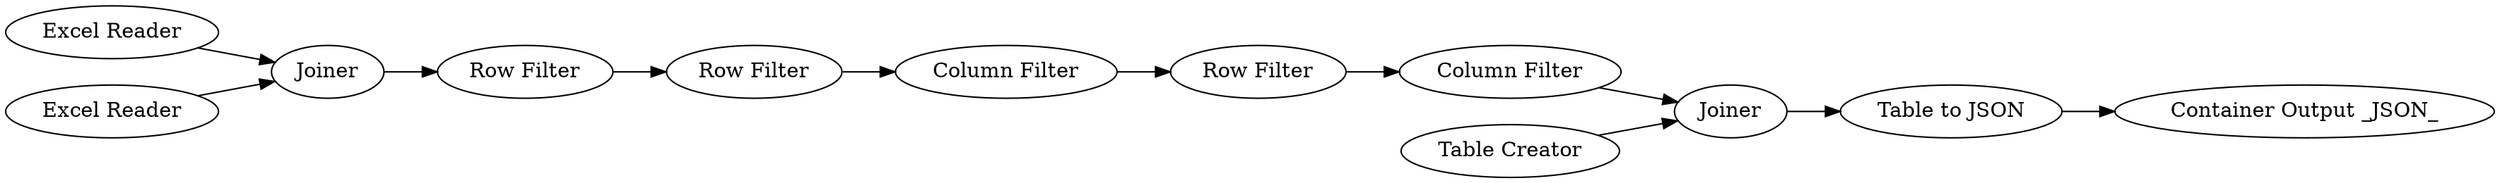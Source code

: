 digraph {
	12 -> 13
	7 -> 8
	4 -> 5
	3 -> 4
	5 -> 6
	11 -> 12
	2 -> 3
	6 -> 7
	10 -> 11
	1 -> 3
	8 -> 11
	5 [label="Row Filter"]
	13 [label="Container Output _JSON_"]
	1 [label="Excel Reader"]
	7 [label="Row Filter"]
	11 [label=Joiner]
	4 [label="Row Filter"]
	6 [label="Column Filter"]
	8 [label="Column Filter"]
	12 [label="Table to JSON"]
	3 [label=Joiner]
	2 [label="Excel Reader"]
	10 [label="Table Creator"]
	rankdir=LR
}
